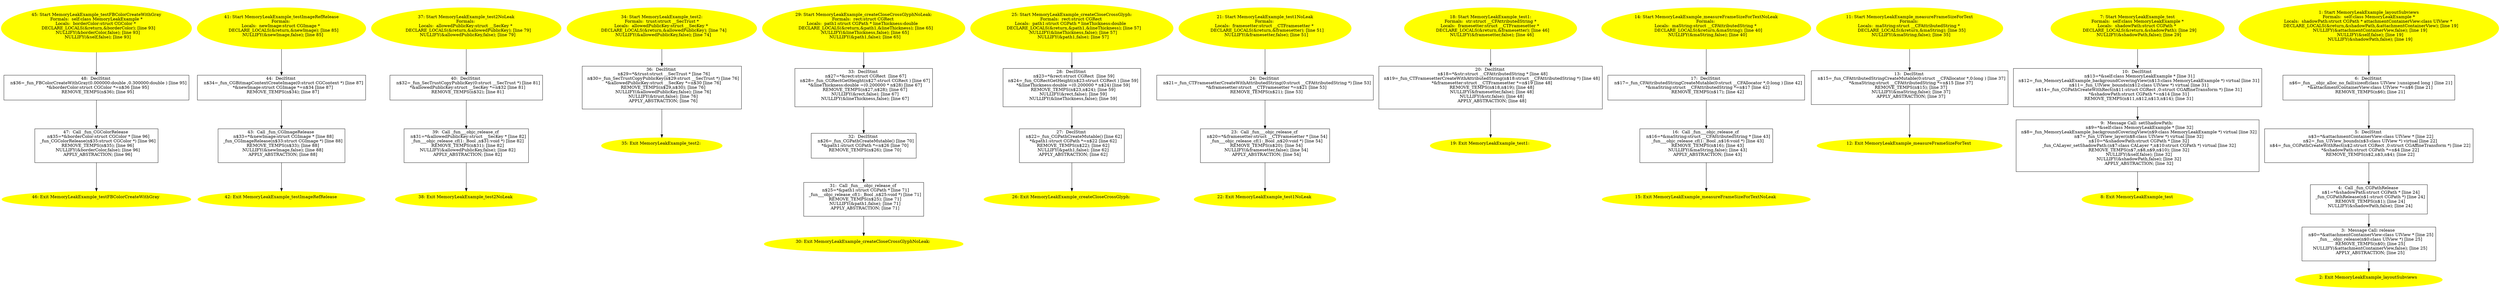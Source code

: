 digraph iCFG {
48 [label="48:  DeclStmt \n   n$36=_fun_FBColorCreateWithGray(0.000000:double ,0.300000:double ) [line 95]\n  *&borderColor:struct CGColor *=n$36 [line 95]\n  REMOVE_TEMPS(n$36); [line 95]\n " shape="box"]
	

	 48 -> 47 ;
47 [label="47:  Call _fun_CGColorRelease \n   n$35=*&borderColor:struct CGColor * [line 96]\n  _fun_CGColorRelease(n$35:struct CGColor *) [line 96]\n  REMOVE_TEMPS(n$35); [line 96]\n  NULLIFY(&borderColor,false); [line 96]\n  APPLY_ABSTRACTION; [line 96]\n " shape="box"]
	

	 47 -> 46 ;
46 [label="46: Exit MemoryLeakExample_testFBColorCreateWithGray \n  " color=yellow style=filled]
	

45 [label="45: Start MemoryLeakExample_testFBColorCreateWithGray\nFormals:  self:class MemoryLeakExample *\nLocals:  borderColor:struct CGColor * \n   DECLARE_LOCALS(&return,&borderColor); [line 93]\n  NULLIFY(&borderColor,false); [line 93]\n  NULLIFY(&self,false); [line 93]\n " color=yellow style=filled]
	

	 45 -> 48 ;
44 [label="44:  DeclStmt \n   n$34=_fun_CGBitmapContextCreateImage(0:struct CGContext *) [line 87]\n  *&newImage:struct CGImage *=n$34 [line 87]\n  REMOVE_TEMPS(n$34); [line 87]\n " shape="box"]
	

	 44 -> 43 ;
43 [label="43:  Call _fun_CGImageRelease \n   n$33=*&newImage:struct CGImage * [line 88]\n  _fun_CGImageRelease(n$33:struct CGImage *) [line 88]\n  REMOVE_TEMPS(n$33); [line 88]\n  NULLIFY(&newImage,false); [line 88]\n  APPLY_ABSTRACTION; [line 88]\n " shape="box"]
	

	 43 -> 42 ;
42 [label="42: Exit MemoryLeakExample_testImageRefRelease \n  " color=yellow style=filled]
	

41 [label="41: Start MemoryLeakExample_testImageRefRelease\nFormals: \nLocals:  newImage:struct CGImage * \n   DECLARE_LOCALS(&return,&newImage); [line 85]\n  NULLIFY(&newImage,false); [line 85]\n " color=yellow style=filled]
	

	 41 -> 44 ;
40 [label="40:  DeclStmt \n   n$32=_fun_SecTrustCopyPublicKey(0:struct __SecTrust *) [line 81]\n  *&allowedPublicKey:struct __SecKey *=n$32 [line 81]\n  REMOVE_TEMPS(n$32); [line 81]\n " shape="box"]
	

	 40 -> 39 ;
39 [label="39:  Call _fun___objc_release_cf \n   n$31=*&allowedPublicKey:struct __SecKey * [line 82]\n  _fun___objc_release_cf(1:_Bool ,n$31:void *) [line 82]\n  REMOVE_TEMPS(n$31); [line 82]\n  NULLIFY(&allowedPublicKey,false); [line 82]\n  APPLY_ABSTRACTION; [line 82]\n " shape="box"]
	

	 39 -> 38 ;
38 [label="38: Exit MemoryLeakExample_test2NoLeak \n  " color=yellow style=filled]
	

37 [label="37: Start MemoryLeakExample_test2NoLeak\nFormals: \nLocals:  allowedPublicKey:struct __SecKey * \n   DECLARE_LOCALS(&return,&allowedPublicKey); [line 79]\n  NULLIFY(&allowedPublicKey,false); [line 79]\n " color=yellow style=filled]
	

	 37 -> 40 ;
36 [label="36:  DeclStmt \n   n$29=*&trust:struct __SecTrust * [line 76]\n  n$30=_fun_SecTrustCopyPublicKey(n$29:struct __SecTrust *) [line 76]\n  *&allowedPublicKey:struct __SecKey *=n$30 [line 76]\n  REMOVE_TEMPS(n$29,n$30); [line 76]\n  NULLIFY(&allowedPublicKey,false); [line 76]\n  NULLIFY(&trust,false); [line 76]\n  APPLY_ABSTRACTION; [line 76]\n " shape="box"]
	

	 36 -> 35 ;
35 [label="35: Exit MemoryLeakExample_test2: \n  " color=yellow style=filled]
	

34 [label="34: Start MemoryLeakExample_test2:\nFormals:  trust:struct __SecTrust *\nLocals:  allowedPublicKey:struct __SecKey * \n   DECLARE_LOCALS(&return,&allowedPublicKey); [line 74]\n  NULLIFY(&allowedPublicKey,false); [line 74]\n " color=yellow style=filled]
	

	 34 -> 36 ;
33 [label="33:  DeclStmt \n   n$27=*&rect:struct CGRect  [line 67]\n  n$28=_fun_CGRectGetHeight(n$27:struct CGRect ) [line 67]\n  *&lineThickness:double =(0.200000 * n$28) [line 67]\n  REMOVE_TEMPS(n$27,n$28); [line 67]\n  NULLIFY(&rect,false); [line 67]\n  NULLIFY(&lineThickness,false); [line 67]\n " shape="box"]
	

	 33 -> 32 ;
32 [label="32:  DeclStmt \n   n$26=_fun_CGPathCreateMutable() [line 70]\n  *&path1:struct CGPath *=n$26 [line 70]\n  REMOVE_TEMPS(n$26); [line 70]\n " shape="box"]
	

	 32 -> 31 ;
31 [label="31:  Call _fun___objc_release_cf \n   n$25=*&path1:struct CGPath * [line 71]\n  _fun___objc_release_cf(1:_Bool ,n$25:void *) [line 71]\n  REMOVE_TEMPS(n$25); [line 71]\n  NULLIFY(&path1,false); [line 71]\n  APPLY_ABSTRACTION; [line 71]\n " shape="box"]
	

	 31 -> 30 ;
30 [label="30: Exit MemoryLeakExample_createCloseCrossGlyphNoLeak: \n  " color=yellow style=filled]
	

29 [label="29: Start MemoryLeakExample_createCloseCrossGlyphNoLeak:\nFormals:  rect:struct CGRect \nLocals:  path1:struct CGPath * lineThickness:double  \n   DECLARE_LOCALS(&return,&path1,&lineThickness); [line 65]\n  NULLIFY(&lineThickness,false); [line 65]\n  NULLIFY(&path1,false); [line 65]\n " color=yellow style=filled]
	

	 29 -> 33 ;
28 [label="28:  DeclStmt \n   n$23=*&rect:struct CGRect  [line 59]\n  n$24=_fun_CGRectGetHeight(n$23:struct CGRect ) [line 59]\n  *&lineThickness:double =(0.200000 * n$24) [line 59]\n  REMOVE_TEMPS(n$23,n$24); [line 59]\n  NULLIFY(&rect,false); [line 59]\n  NULLIFY(&lineThickness,false); [line 59]\n " shape="box"]
	

	 28 -> 27 ;
27 [label="27:  DeclStmt \n   n$22=_fun_CGPathCreateMutable() [line 62]\n  *&path1:struct CGPath *=n$22 [line 62]\n  REMOVE_TEMPS(n$22); [line 62]\n  NULLIFY(&path1,false); [line 62]\n  APPLY_ABSTRACTION; [line 62]\n " shape="box"]
	

	 27 -> 26 ;
26 [label="26: Exit MemoryLeakExample_createCloseCrossGlyph: \n  " color=yellow style=filled]
	

25 [label="25: Start MemoryLeakExample_createCloseCrossGlyph:\nFormals:  rect:struct CGRect \nLocals:  path1:struct CGPath * lineThickness:double  \n   DECLARE_LOCALS(&return,&path1,&lineThickness); [line 57]\n  NULLIFY(&lineThickness,false); [line 57]\n  NULLIFY(&path1,false); [line 57]\n " color=yellow style=filled]
	

	 25 -> 28 ;
24 [label="24:  DeclStmt \n   n$21=_fun_CTFramesetterCreateWithAttributedString(0:struct __CFAttributedString *) [line 53]\n  *&framesetter:struct __CTFramesetter *=n$21 [line 53]\n  REMOVE_TEMPS(n$21); [line 53]\n " shape="box"]
	

	 24 -> 23 ;
23 [label="23:  Call _fun___objc_release_cf \n   n$20=*&framesetter:struct __CTFramesetter * [line 54]\n  _fun___objc_release_cf(1:_Bool ,n$20:void *) [line 54]\n  REMOVE_TEMPS(n$20); [line 54]\n  NULLIFY(&framesetter,false); [line 54]\n  APPLY_ABSTRACTION; [line 54]\n " shape="box"]
	

	 23 -> 22 ;
22 [label="22: Exit MemoryLeakExample_test1NoLeak \n  " color=yellow style=filled]
	

21 [label="21: Start MemoryLeakExample_test1NoLeak\nFormals: \nLocals:  framesetter:struct __CTFramesetter * \n   DECLARE_LOCALS(&return,&framesetter); [line 51]\n  NULLIFY(&framesetter,false); [line 51]\n " color=yellow style=filled]
	

	 21 -> 24 ;
20 [label="20:  DeclStmt \n   n$18=*&str:struct __CFAttributedString * [line 48]\n  n$19=_fun_CTFramesetterCreateWithAttributedString(n$18:struct __CFAttributedString *) [line 48]\n  *&framesetter:struct __CTFramesetter *=n$19 [line 48]\n  REMOVE_TEMPS(n$18,n$19); [line 48]\n  NULLIFY(&framesetter,false); [line 48]\n  NULLIFY(&str,false); [line 48]\n  APPLY_ABSTRACTION; [line 48]\n " shape="box"]
	

	 20 -> 19 ;
19 [label="19: Exit MemoryLeakExample_test1: \n  " color=yellow style=filled]
	

18 [label="18: Start MemoryLeakExample_test1:\nFormals:  str:struct __CFAttributedString *\nLocals:  framesetter:struct __CTFramesetter * \n   DECLARE_LOCALS(&return,&framesetter); [line 46]\n  NULLIFY(&framesetter,false); [line 46]\n " color=yellow style=filled]
	

	 18 -> 20 ;
17 [label="17:  DeclStmt \n   n$17=_fun_CFAttributedStringCreateMutable(0:struct __CFAllocator *,0:long ) [line 42]\n  *&maString:struct __CFAttributedString *=n$17 [line 42]\n  REMOVE_TEMPS(n$17); [line 42]\n " shape="box"]
	

	 17 -> 16 ;
16 [label="16:  Call _fun___objc_release_cf \n   n$16=*&maString:struct __CFAttributedString * [line 43]\n  _fun___objc_release_cf(1:_Bool ,n$16:void *) [line 43]\n  REMOVE_TEMPS(n$16); [line 43]\n  NULLIFY(&maString,false); [line 43]\n  APPLY_ABSTRACTION; [line 43]\n " shape="box"]
	

	 16 -> 15 ;
15 [label="15: Exit MemoryLeakExample_measureFrameSizeForTextNoLeak \n  " color=yellow style=filled]
	

14 [label="14: Start MemoryLeakExample_measureFrameSizeForTextNoLeak\nFormals: \nLocals:  maString:struct __CFAttributedString * \n   DECLARE_LOCALS(&return,&maString); [line 40]\n  NULLIFY(&maString,false); [line 40]\n " color=yellow style=filled]
	

	 14 -> 17 ;
13 [label="13:  DeclStmt \n   n$15=_fun_CFAttributedStringCreateMutable(0:struct __CFAllocator *,0:long ) [line 37]\n  *&maString:struct __CFAttributedString *=n$15 [line 37]\n  REMOVE_TEMPS(n$15); [line 37]\n  NULLIFY(&maString,false); [line 37]\n  APPLY_ABSTRACTION; [line 37]\n " shape="box"]
	

	 13 -> 12 ;
12 [label="12: Exit MemoryLeakExample_measureFrameSizeForText \n  " color=yellow style=filled]
	

11 [label="11: Start MemoryLeakExample_measureFrameSizeForText\nFormals: \nLocals:  maString:struct __CFAttributedString * \n   DECLARE_LOCALS(&return,&maString); [line 35]\n  NULLIFY(&maString,false); [line 35]\n " color=yellow style=filled]
	

	 11 -> 13 ;
10 [label="10:  DeclStmt \n   n$13=*&self:class MemoryLeakExample * [line 31]\n  n$12=_fun_MemoryLeakExample_backgroundCoveringView(n$13:class MemoryLeakExample *) virtual [line 31]\n  n$11=_fun_UIView_bounds(n$12:class UIView *) virtual [line 31]\n  n$14=_fun_CGPathCreateWithRect(n$11:struct CGRect ,0:struct CGAffineTransform *) [line 31]\n  *&shadowPath:struct CGPath *=n$14 [line 31]\n  REMOVE_TEMPS(n$11,n$12,n$13,n$14); [line 31]\n " shape="box"]
	

	 10 -> 9 ;
9 [label="9:  Message Call: setShadowPath: \n   n$9=*&self:class MemoryLeakExample * [line 32]\n  n$8=_fun_MemoryLeakExample_backgroundCoveringView(n$9:class MemoryLeakExample *) virtual [line 32]\n  n$7=_fun_UIView_layer(n$8:class UIView *) virtual [line 32]\n  n$10=*&shadowPath:struct CGPath * [line 32]\n  _fun_CALayer_setShadowPath:(n$7:class CALayer *,n$10:struct CGPath *) virtual [line 32]\n  REMOVE_TEMPS(n$7,n$8,n$9,n$10); [line 32]\n  NULLIFY(&self,false); [line 32]\n  NULLIFY(&shadowPath,false); [line 32]\n  APPLY_ABSTRACTION; [line 32]\n " shape="box"]
	

	 9 -> 8 ;
8 [label="8: Exit MemoryLeakExample_test \n  " color=yellow style=filled]
	

7 [label="7: Start MemoryLeakExample_test\nFormals:  self:class MemoryLeakExample *\nLocals:  shadowPath:struct CGPath * \n   DECLARE_LOCALS(&return,&shadowPath); [line 29]\n  NULLIFY(&shadowPath,false); [line 29]\n " color=yellow style=filled]
	

	 7 -> 10 ;
6 [label="6:  DeclStmt \n   n$6=_fun___objc_alloc_no_fail(sizeof(class UIView ):unsigned long ) [line 21]\n  *&attachmentContainerView:class UIView *=n$6 [line 21]\n  REMOVE_TEMPS(n$6); [line 21]\n " shape="box"]
	

	 6 -> 5 ;
5 [label="5:  DeclStmt \n   n$3=*&attachmentContainerView:class UIView * [line 22]\n  n$2=_fun_UIView_bounds(n$3:class UIView *) virtual [line 22]\n  n$4=_fun_CGPathCreateWithRect(n$2:struct CGRect ,0:struct CGAffineTransform *) [line 22]\n  *&shadowPath:struct CGPath *=n$4 [line 22]\n  REMOVE_TEMPS(n$2,n$3,n$4); [line 22]\n " shape="box"]
	

	 5 -> 4 ;
4 [label="4:  Call _fun_CGPathRelease \n   n$1=*&shadowPath:struct CGPath * [line 24]\n  _fun_CGPathRelease(n$1:struct CGPath *) [line 24]\n  REMOVE_TEMPS(n$1); [line 24]\n  NULLIFY(&shadowPath,false); [line 24]\n " shape="box"]
	

	 4 -> 3 ;
3 [label="3:  Message Call: release \n   n$0=*&attachmentContainerView:class UIView * [line 25]\n  _fun___objc_release(n$0:class UIView *) [line 25]\n  REMOVE_TEMPS(n$0); [line 25]\n  NULLIFY(&attachmentContainerView,false); [line 25]\n  APPLY_ABSTRACTION; [line 25]\n " shape="box"]
	

	 3 -> 2 ;
2 [label="2: Exit MemoryLeakExample_layoutSubviews \n  " color=yellow style=filled]
	

1 [label="1: Start MemoryLeakExample_layoutSubviews\nFormals:  self:class MemoryLeakExample *\nLocals:  shadowPath:struct CGPath * attachmentContainerView:class UIView * \n   DECLARE_LOCALS(&return,&shadowPath,&attachmentContainerView); [line 19]\n  NULLIFY(&attachmentContainerView,false); [line 19]\n  NULLIFY(&self,false); [line 19]\n  NULLIFY(&shadowPath,false); [line 19]\n " color=yellow style=filled]
	

	 1 -> 6 ;
}
